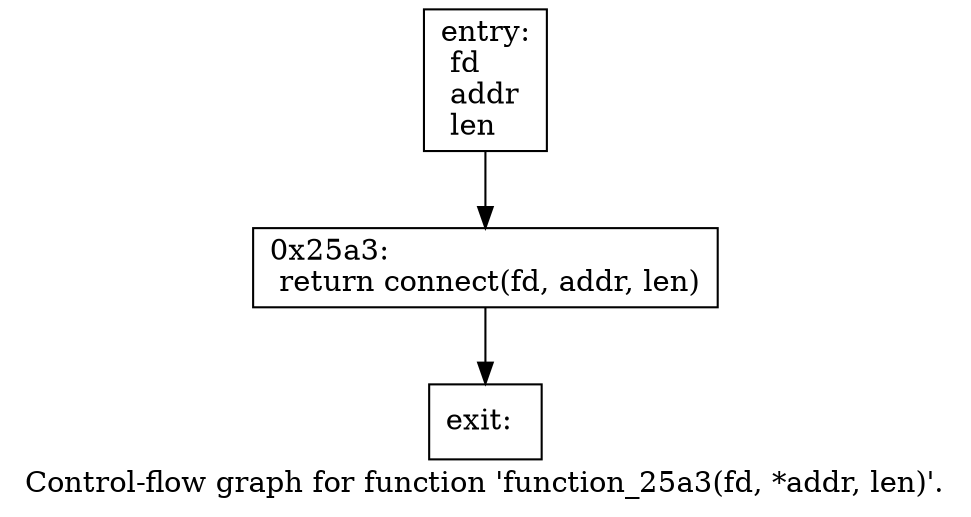 digraph "Control-flow graph for function 'function_25a3(fd, *addr, len)'." {
  label="Control-flow graph for function 'function_25a3(fd, *addr, len)'.";
  node [shape=record];

  Node07713568 [label="{entry:\l  fd\l  addr\l  len\l}"];
  Node07713568 -> Node07713640;
  Node07713640 [label="{0x25a3:\l  return connect(fd, addr, len)\l}"];
  Node07713640 -> Node077135F8;
  Node077135F8 [label="{exit:\l}"];

}
